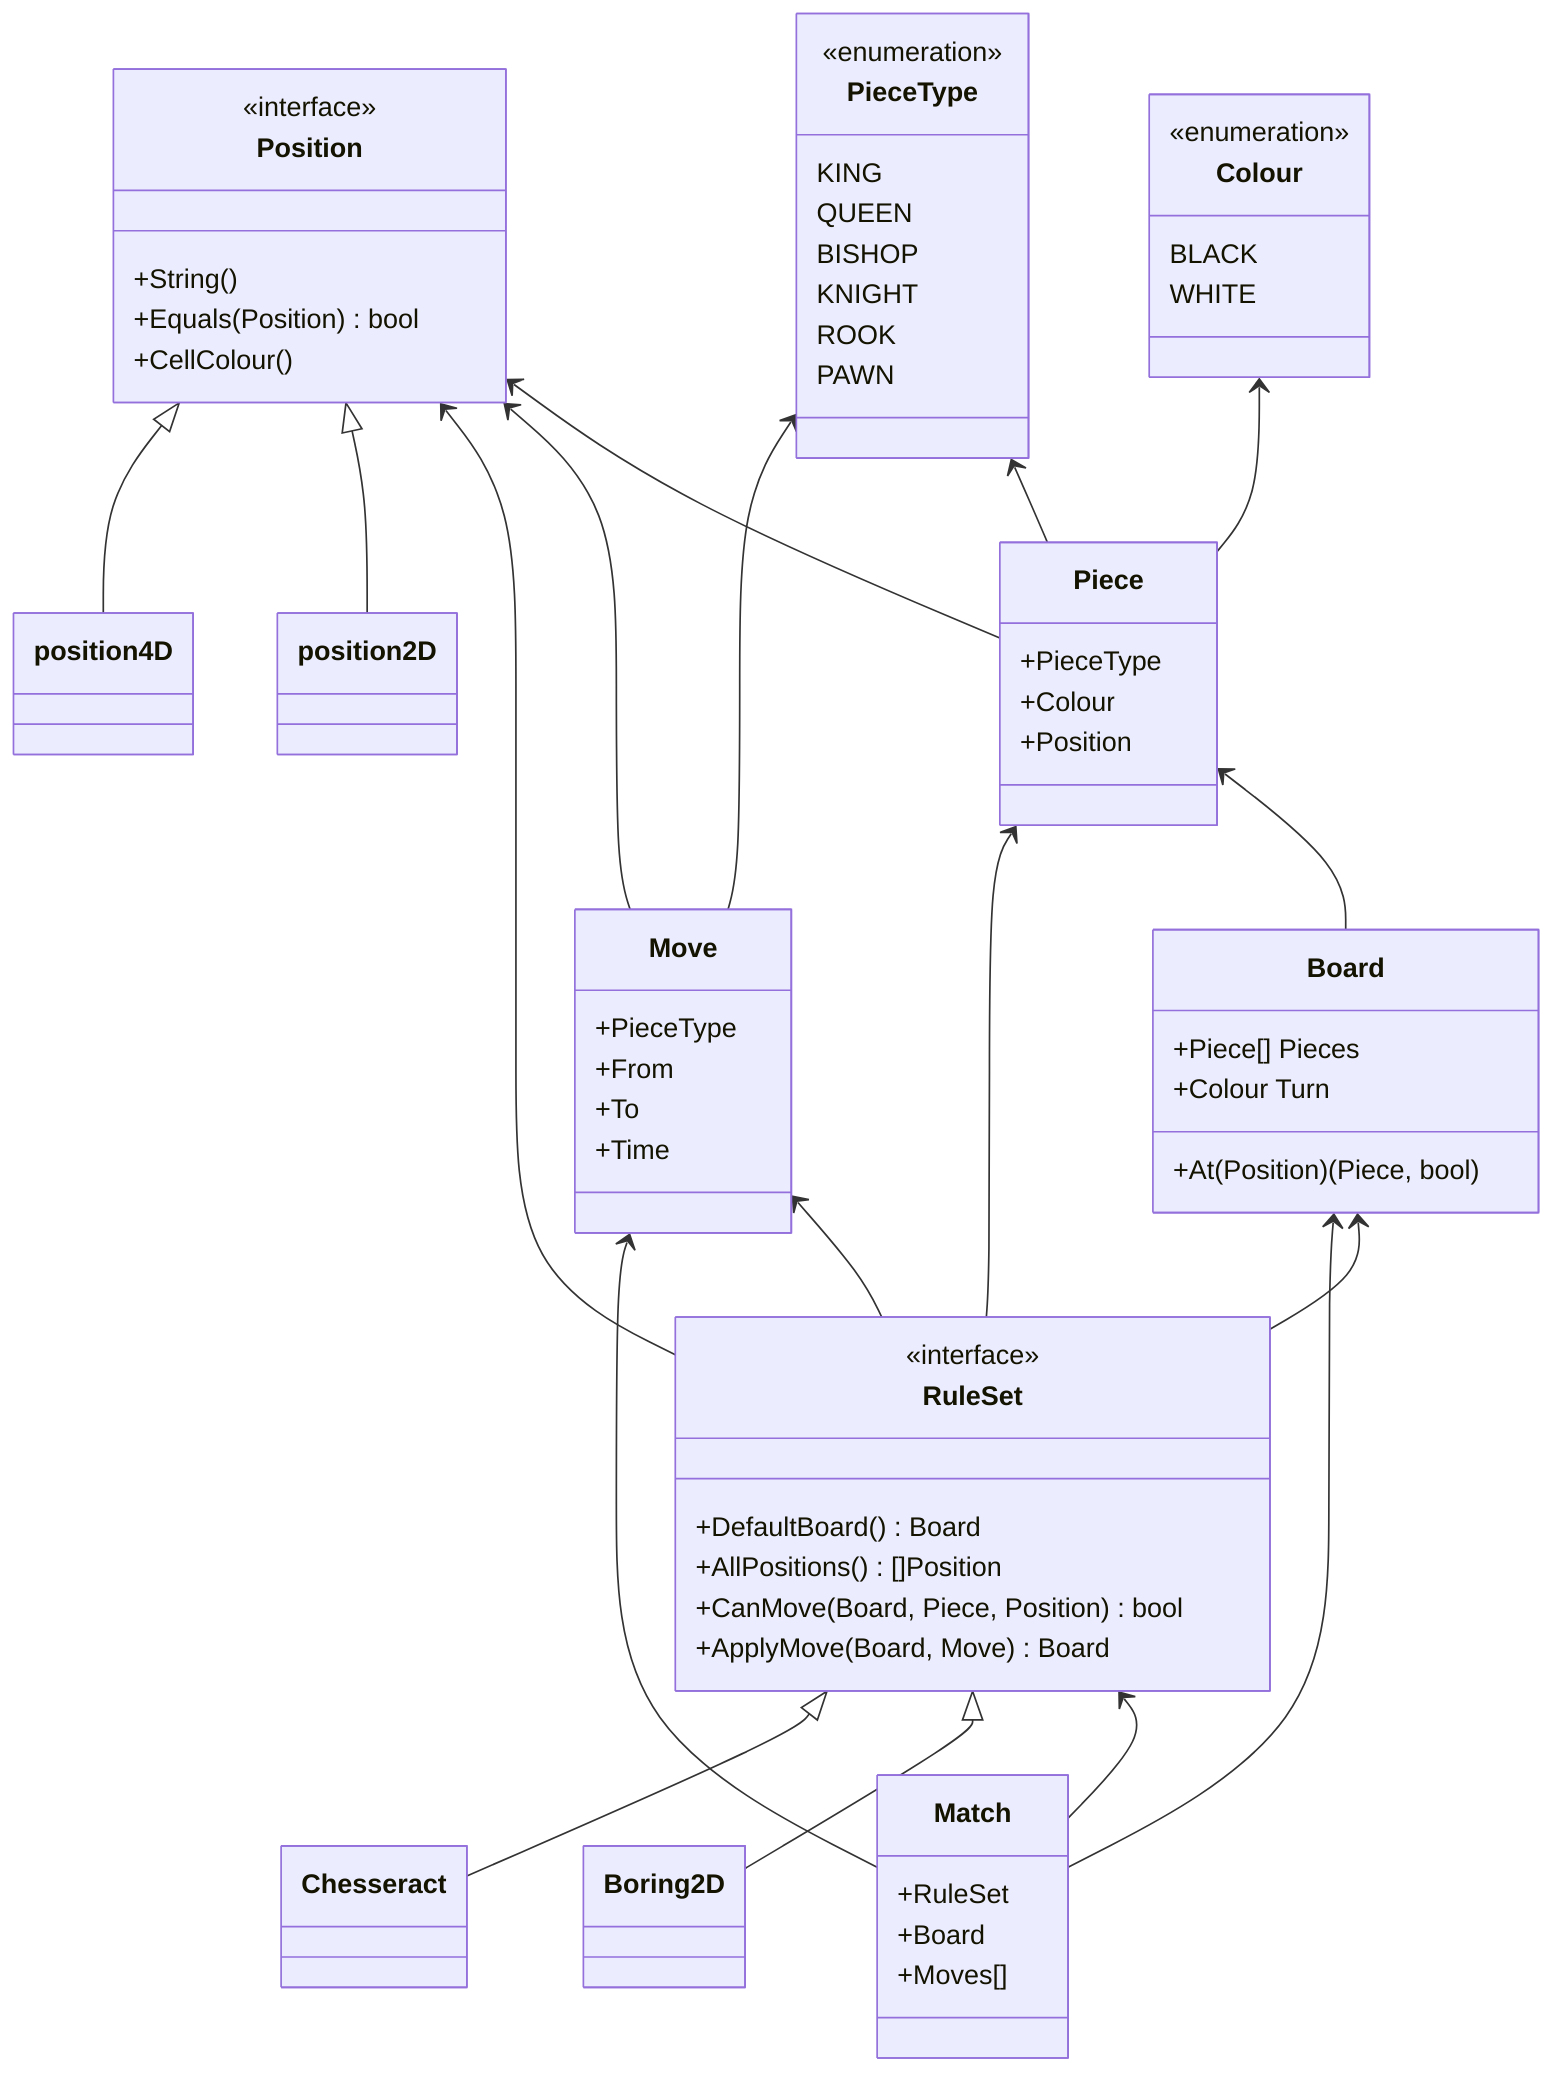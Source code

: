 classDiagram

	class PieceType{
		<<enumeration>>
		KING
		QUEEN
		BISHOP
		KNIGHT
		ROOK
		PAWN
	}

	class Colour{
		<<enumeration>>
		BLACK
		WHITE
	}

	class Position{
		<<interface>>
		+String()
		+Equals(Position) bool
		+CellColour()
	}

	class Piece{
		+PieceType
		+Colour
		+Position
	}

	PieceType <-- Piece
	Colour <-- Piece
	Position <-- Piece

	class Board{
		+Piece[] Pieces
		+Colour Turn
		+At(Position) (Piece, bool)
	}

	Piece <-- Board

	class Move {
		+PieceType
		+From
		+To
		+Time
	}

	PieceType <-- Move
	Position <-- Move

	class RuleSet {
		<<interface>>

		+DefaultBoard() Board
		+AllPositions() []Position

		+CanMove(Board, Piece, Position) bool
		+ApplyMove(Board, Move) Board
	}

	Board <-- RuleSet
	Piece <-- RuleSet
	Position <-- RuleSet
	Move <-- RuleSet

	class Match {
		+RuleSet
		+Board
		+Moves[]
	}

	RuleSet <-- Match
	Board <-- Match
	Move <-- Match


	class Boring2D {
	}
	class Chesseract {
	}

	RuleSet <|-- Boring2D
	RuleSet <|-- Chesseract




	class position2D {
	}
	class position4D {
	}

	Position <|-- position2D
	Position <|-- position4D